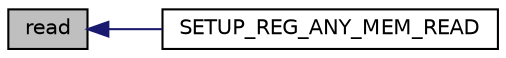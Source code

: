 digraph "read"
{
  edge [fontname="Helvetica",fontsize="10",labelfontname="Helvetica",labelfontsize="10"];
  node [fontname="Helvetica",fontsize="10",shape=record];
  rankdir="LR";
  Node7 [label="read",height=0.2,width=0.4,color="black", fillcolor="grey75", style="filled", fontcolor="black"];
  Node7 -> Node8 [dir="back",color="midnightblue",fontsize="10",style="solid",fontname="Helvetica"];
  Node8 [label="SETUP_REG_ANY_MEM_READ",height=0.2,width=0.4,color="black", fillcolor="white", style="filled",URL="$d5/d72/vmsa__descriptors_8h.html#a8e1098cfb06d1dd628f3d71e095f59dc"];
}
